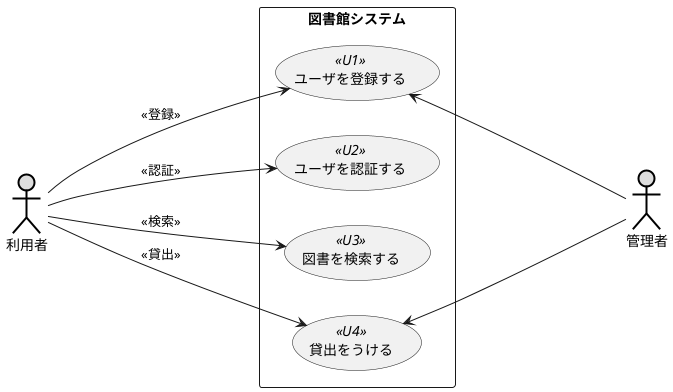 @startuml 例題3
left to right direction
actor 利用者 as user #DDDDDD;line:black;line.bold;
actor 管理者 as Admin #DDDDDD;line:black;line.bold;
rectangle 図書館システム {
usecase ユーザを登録する as T << U1 >>
usecase ユーザを認証する << U2 >>
usecase 図書を検索する << U3 >>
usecase 貸出をうける << U4 >>
}
user----> T:<< 登録 >>
user----> ユーザを認証する:<< 認証 >>
user----> 図書を検索する:<< 検索 >>
user----> 貸出をうける:<< 貸出 >>
T <---- Admin
貸出をうける <---- Admin
@enduml